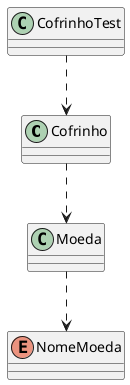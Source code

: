 @startuml
class Cofrinho
class CofrinhoTest
enum NomeMoeda
class Moeda

Cofrinho ..> Moeda
Moeda ..> NomeMoeda
CofrinhoTest ..> Cofrinho
@enduml
